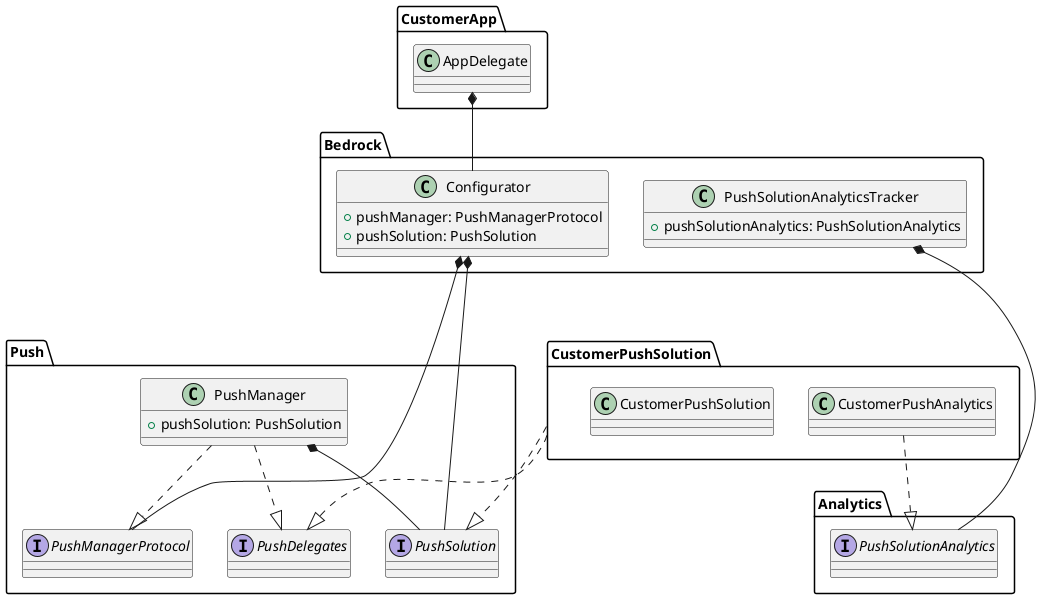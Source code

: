 @startuml

package Bedrock {
    class Configurator {
        + pushManager: PushManagerProtocol
        + pushSolution: PushSolution
    }

    class PushSolutionAnalyticsTracker {
        + pushSolutionAnalytics: PushSolutionAnalytics
    }
}

package Analytics {
    interface PushSolutionAnalytics
}

package Push {
    interface PushManagerProtocol
    interface PushSolution
    interface PushDelegates

    class PushManager {
        + pushSolution: PushSolution
    }
}

package CustomerPushSolution {
    class CustomerPushAnalytics
    class CustomerPushSolution
}

package CustomerApp {
   class AppDelegate 
}

AppDelegate *-- Configurator

Configurator *---- PushManagerProtocol
Configurator *---- PushSolution

PushSolutionAnalyticsTracker *-- PushSolutionAnalytics

PushManager ..|> PushManagerProtocol
PushManager ..|> PushDelegates
PushManager *-- PushSolution

CustomerPushSolution ..|> PushSolution
CustomerPushSolution ..|> PushDelegates

CustomerPushAnalytics ..|> PushSolutionAnalytics

@enduml
